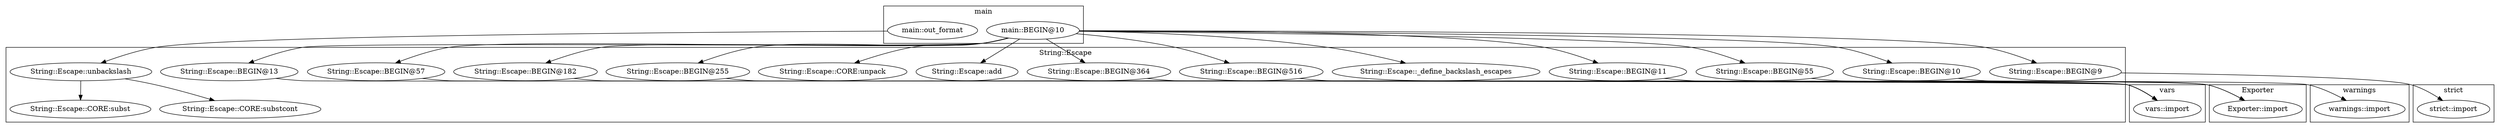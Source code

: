 digraph {
graph [overlap=false]
subgraph cluster_warnings {
	label="warnings";
	"warnings::import";
}
subgraph cluster_vars {
	label="vars";
	"vars::import";
}
subgraph cluster_Exporter {
	label="Exporter";
	"Exporter::import";
}
subgraph cluster_main {
	label="main";
	"main::BEGIN@10";
	"main::out_format";
}
subgraph cluster_strict {
	label="strict";
	"strict::import";
}
subgraph cluster_String_Escape {
	label="String::Escape";
	"String::Escape::BEGIN@516";
	"String::Escape::BEGIN@11";
	"String::Escape::BEGIN@364";
	"String::Escape::_define_backslash_escapes";
	"String::Escape::unbackslash";
	"String::Escape::BEGIN@55";
	"String::Escape::BEGIN@182";
	"String::Escape::add";
	"String::Escape::CORE:unpack";
	"String::Escape::CORE:subst";
	"String::Escape::BEGIN@13";
	"String::Escape::BEGIN@255";
	"String::Escape::BEGIN@10";
	"String::Escape::CORE:substcont";
	"String::Escape::BEGIN@57";
	"String::Escape::BEGIN@9";
}
"main::BEGIN@10" -> "String::Escape::BEGIN@11";
"main::BEGIN@10" -> "String::Escape::BEGIN@364";
"main::BEGIN@10" -> "String::Escape::add";
"String::Escape::unbackslash" -> "String::Escape::CORE:subst";
"main::out_format" -> "String::Escape::unbackslash";
"String::Escape::BEGIN@11" -> "Exporter::import";
"String::Escape::BEGIN@55" -> "Exporter::import";
"main::BEGIN@10" -> "String::Escape::BEGIN@255";
"main::BEGIN@10" -> "String::Escape::BEGIN@57";
"main::BEGIN@10" -> "String::Escape::BEGIN@9";
"String::Escape::BEGIN@10" -> "warnings::import";
"main::BEGIN@10" -> "String::Escape::BEGIN@182";
"main::BEGIN@10" -> "String::Escape::BEGIN@516";
"main::BEGIN@10" -> "String::Escape::BEGIN@55";
"main::BEGIN@10" -> "String::Escape::CORE:unpack";
"String::Escape::BEGIN@516" -> "vars::import";
"String::Escape::BEGIN@364" -> "vars::import";
"String::Escape::BEGIN@182" -> "vars::import";
"String::Escape::BEGIN@13" -> "vars::import";
"String::Escape::BEGIN@255" -> "vars::import";
"String::Escape::BEGIN@57" -> "vars::import";
"main::BEGIN@10" -> "String::Escape::_define_backslash_escapes";
"String::Escape::unbackslash" -> "String::Escape::CORE:substcont";
"main::BEGIN@10" -> "String::Escape::BEGIN@10";
"main::BEGIN@10" -> "String::Escape::BEGIN@13";
"String::Escape::BEGIN@9" -> "strict::import";
}
